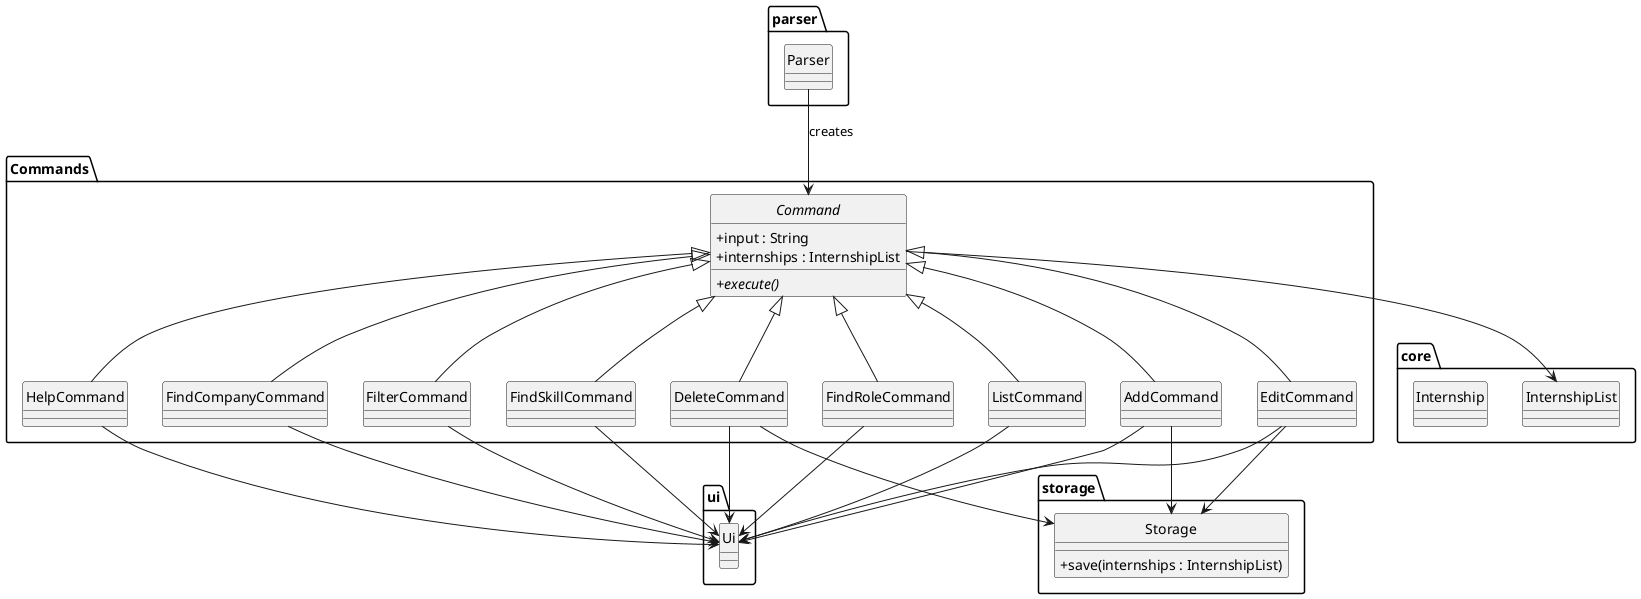 @startuml
hide circle
skinparam classAttributeIconSize 0

package "Commands" {
    abstract class Command {
        + execute() {abstract}
        + input : String
        + internships : InternshipList
    }

    class AddCommand
    class DeleteCommand
    class EditCommand
    class FindCompanyCommand
    class FindRoleCommand
    class FindSkillCommand
    class FilterCommand
    class HelpCommand
    class ListCommand

    Command <|-- AddCommand
    Command <|-- DeleteCommand
    Command <|-- EditCommand
    Command <|-- FindCompanyCommand
    Command <|-- FindRoleCommand
    Command <|-- FindSkillCommand
    Command <|-- FilterCommand
    Command <|-- HelpCommand
    Command <|-- ListCommand
}

package "core" {
    class InternshipList
    class Internship
}

package "parser" {
    class Parser
}

package "ui" {
    class Ui
}

package "storage" {
    class Storage {
        + save(internships : InternshipList)
    }
}

' External Dependencies
Parser --> Command : creates
Command --> InternshipList
AddCommand --> Storage
DeleteCommand --> Storage
EditCommand --> Storage
AddCommand --> Ui
DeleteCommand --> Ui
EditCommand --> Ui
FindCompanyCommand --> Ui
FindRoleCommand --> Ui
FindSkillCommand --> Ui
FilterCommand --> Ui
HelpCommand --> Ui
ListCommand --> Ui

@enduml

